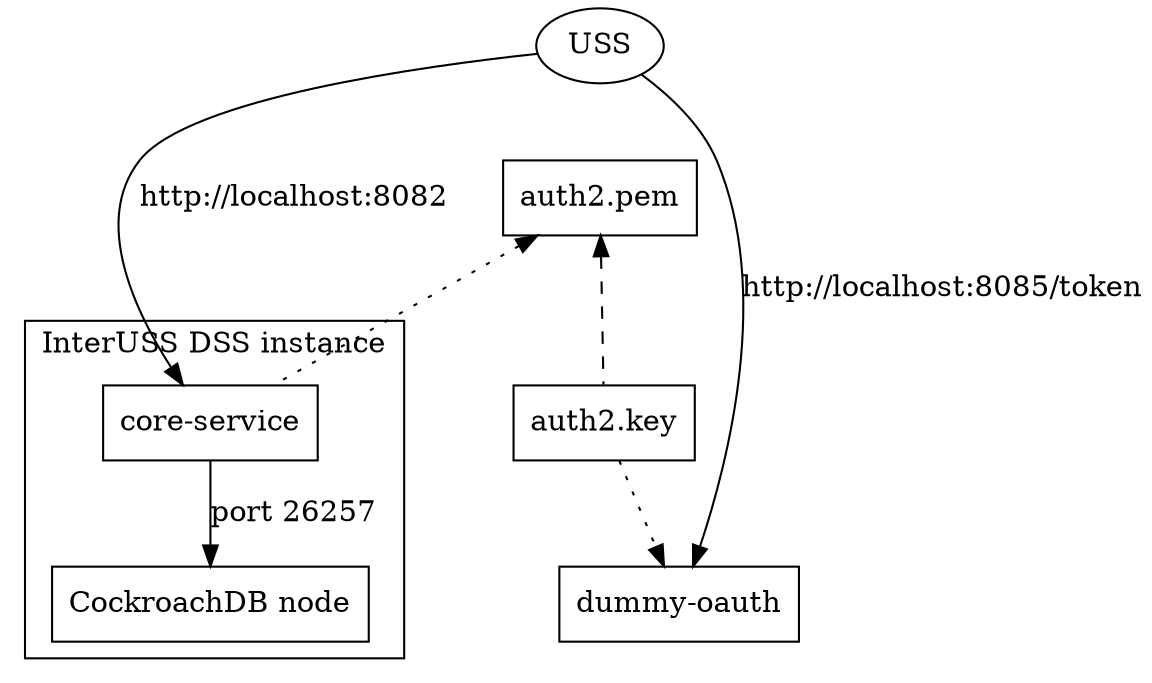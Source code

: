 // To render:
//   dot -Tpng -ogenerated/run_locally_architecture.png run_locally_architecture.gv
digraph G {
  node [shape=box];
  USS [shape=oval];
  OAuth [label="dummy-oauth"];
  CoreService [label="core-service"];
  CRDB [label="CockroachDB node"];
  PrivateKey [label="auth2.key"];
  PublicKey [label="auth2.pem"];
  PrivateKey -> OAuth [style=dotted];
  PublicKey -> PrivateKey [style=dashed,dir=back];
  subgraph cluster_0 {
    label="InterUSS DSS instance";
    CoreService -> CRDB [label="port 26257"];
  }
  USS -> CoreService [label="http://localhost:8082    "];
  USS -> OAuth [label="http://localhost:8085/token"];
  PublicKey -> CoreService [dir=back,style=dotted];
  USS -> PublicKey [style=invis]; //To help with formatting
}
